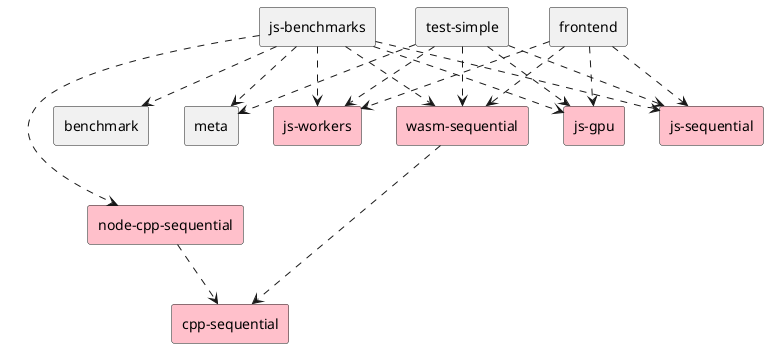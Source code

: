 @startuml deps

hide empty members
rectangle "benchmark" as benchmark
rectangle "cpp-sequential" as cpp_sequential #pink
rectangle "frontend" as frontend
rectangle "js-benchmarks" as js_benchmarks
rectangle "js-gpu" as js_gpu  #pink
rectangle "js-sequential" as js_sequential  #pink
rectangle "js-workers" as js_workers  #pink
rectangle "meta" as meta
rectangle "node-cpp-sequential" as node_cpp_sequential  #pink
rectangle "test-simple" as test_simple
rectangle "wasm-sequential" as wasm_sequential  #pink

frontend ..>js_gpu
frontend ..>js_workers
frontend ..>js_sequential
frontend ..>wasm_sequential

test_simple ..>meta
test_simple ..>js_gpu
test_simple ..>js_workers
test_simple ..>js_sequential
test_simple ..>wasm_sequential

js_benchmarks ..>meta
js_benchmarks ..>js_gpu
js_benchmarks ..>js_workers
js_benchmarks ..>js_sequential
js_benchmarks ..>wasm_sequential
js_benchmarks ..>node_cpp_sequential

js_benchmarks ..> benchmark

wasm_sequential ...>cpp_sequential
node_cpp_sequential ..>cpp_sequential

@enduml
